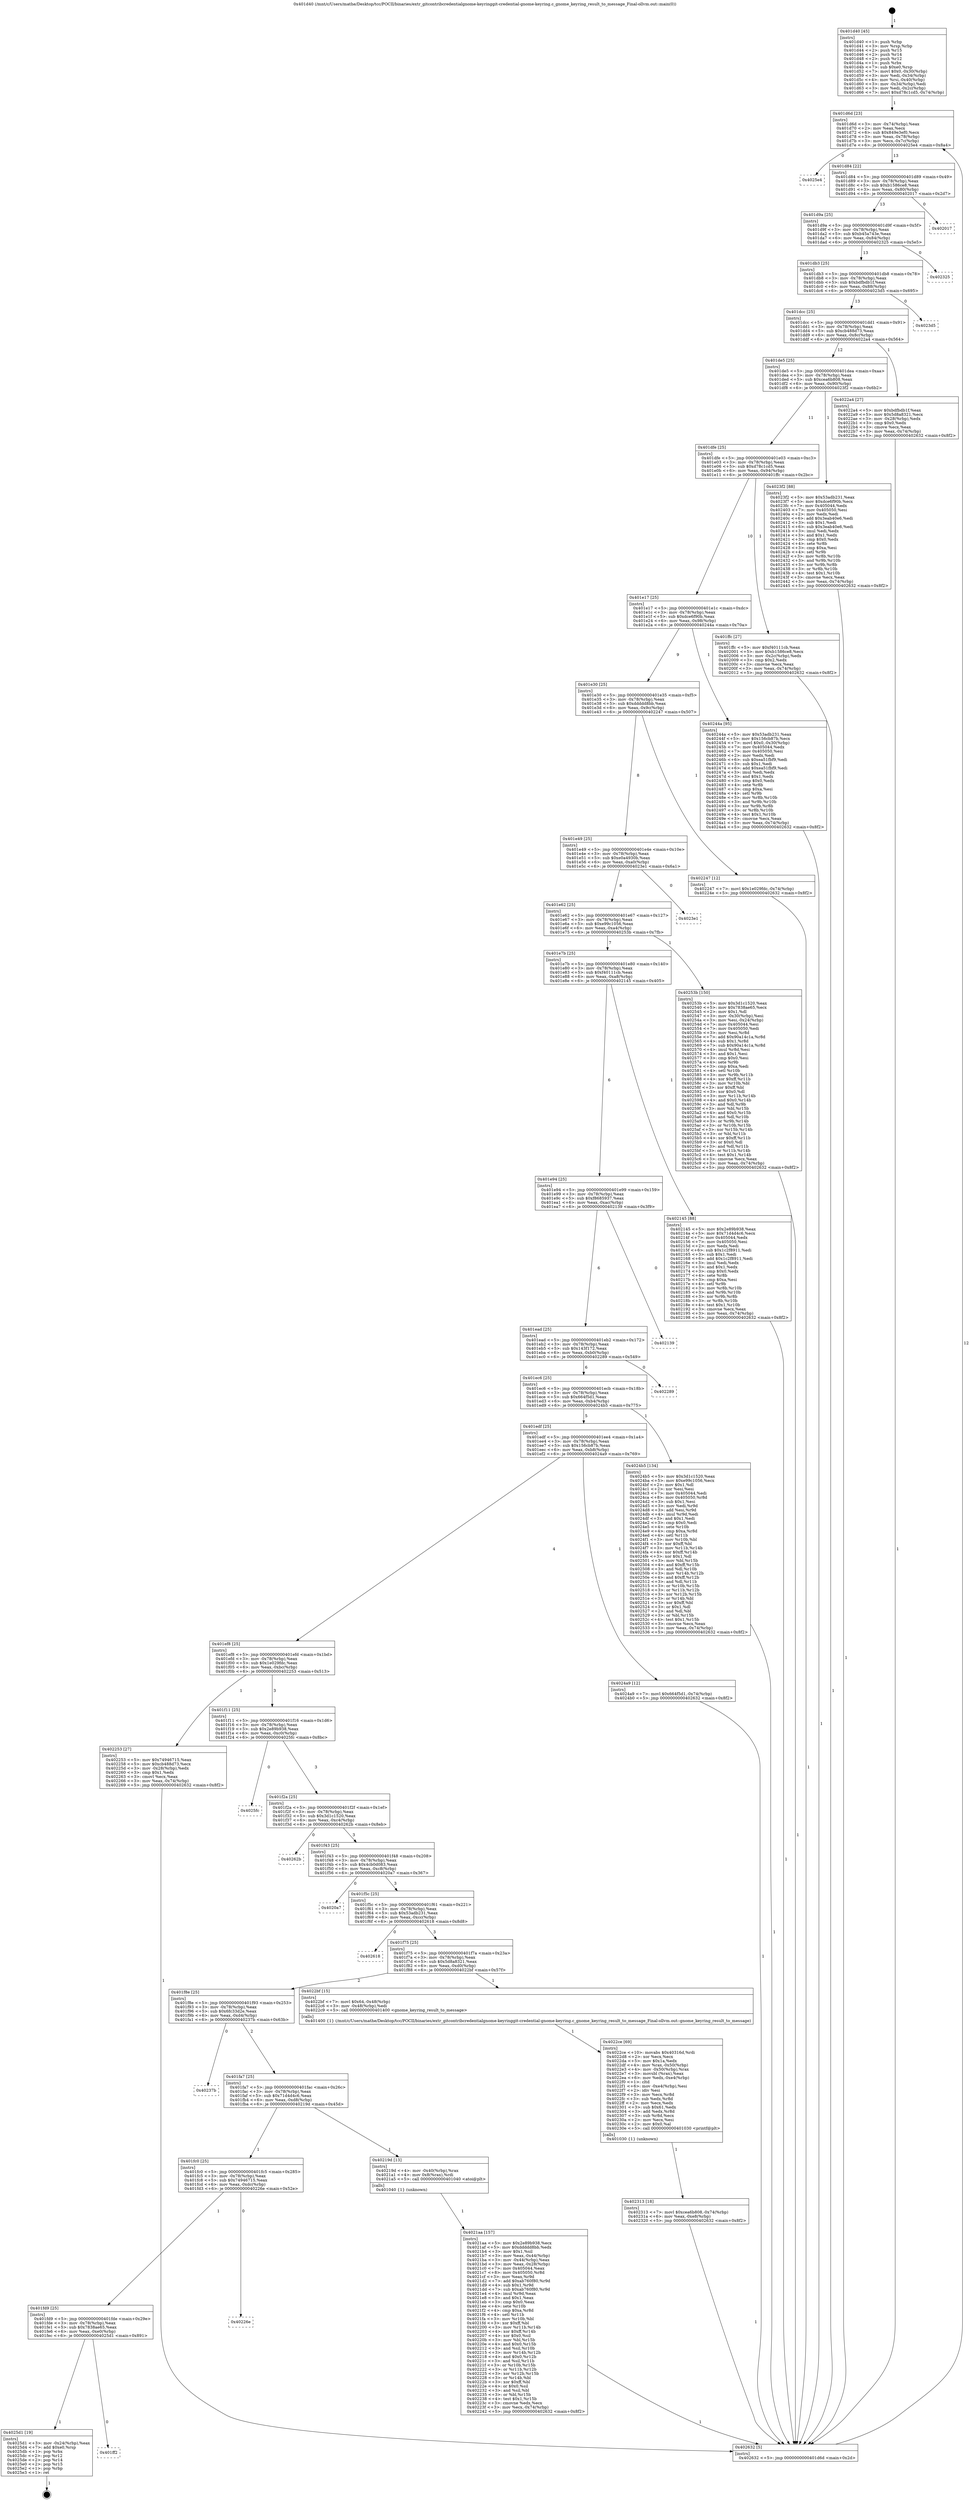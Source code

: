 digraph "0x401d40" {
  label = "0x401d40 (/mnt/c/Users/mathe/Desktop/tcc/POCII/binaries/extr_gitcontribcredentialgnome-keyringgit-credential-gnome-keyring.c_gnome_keyring_result_to_message_Final-ollvm.out::main(0))"
  labelloc = "t"
  node[shape=record]

  Entry [label="",width=0.3,height=0.3,shape=circle,fillcolor=black,style=filled]
  "0x401d6d" [label="{
     0x401d6d [23]\l
     | [instrs]\l
     &nbsp;&nbsp;0x401d6d \<+3\>: mov -0x74(%rbp),%eax\l
     &nbsp;&nbsp;0x401d70 \<+2\>: mov %eax,%ecx\l
     &nbsp;&nbsp;0x401d72 \<+6\>: sub $0x849e3ef0,%ecx\l
     &nbsp;&nbsp;0x401d78 \<+3\>: mov %eax,-0x78(%rbp)\l
     &nbsp;&nbsp;0x401d7b \<+3\>: mov %ecx,-0x7c(%rbp)\l
     &nbsp;&nbsp;0x401d7e \<+6\>: je 00000000004025e4 \<main+0x8a4\>\l
  }"]
  "0x4025e4" [label="{
     0x4025e4\l
  }", style=dashed]
  "0x401d84" [label="{
     0x401d84 [22]\l
     | [instrs]\l
     &nbsp;&nbsp;0x401d84 \<+5\>: jmp 0000000000401d89 \<main+0x49\>\l
     &nbsp;&nbsp;0x401d89 \<+3\>: mov -0x78(%rbp),%eax\l
     &nbsp;&nbsp;0x401d8c \<+5\>: sub $0xb1586ce8,%eax\l
     &nbsp;&nbsp;0x401d91 \<+3\>: mov %eax,-0x80(%rbp)\l
     &nbsp;&nbsp;0x401d94 \<+6\>: je 0000000000402017 \<main+0x2d7\>\l
  }"]
  Exit [label="",width=0.3,height=0.3,shape=circle,fillcolor=black,style=filled,peripheries=2]
  "0x402017" [label="{
     0x402017\l
  }", style=dashed]
  "0x401d9a" [label="{
     0x401d9a [25]\l
     | [instrs]\l
     &nbsp;&nbsp;0x401d9a \<+5\>: jmp 0000000000401d9f \<main+0x5f\>\l
     &nbsp;&nbsp;0x401d9f \<+3\>: mov -0x78(%rbp),%eax\l
     &nbsp;&nbsp;0x401da2 \<+5\>: sub $0xb45a743e,%eax\l
     &nbsp;&nbsp;0x401da7 \<+6\>: mov %eax,-0x84(%rbp)\l
     &nbsp;&nbsp;0x401dad \<+6\>: je 0000000000402325 \<main+0x5e5\>\l
  }"]
  "0x401ff2" [label="{
     0x401ff2\l
  }", style=dashed]
  "0x402325" [label="{
     0x402325\l
  }", style=dashed]
  "0x401db3" [label="{
     0x401db3 [25]\l
     | [instrs]\l
     &nbsp;&nbsp;0x401db3 \<+5\>: jmp 0000000000401db8 \<main+0x78\>\l
     &nbsp;&nbsp;0x401db8 \<+3\>: mov -0x78(%rbp),%eax\l
     &nbsp;&nbsp;0x401dbb \<+5\>: sub $0xbdfbdb1f,%eax\l
     &nbsp;&nbsp;0x401dc0 \<+6\>: mov %eax,-0x88(%rbp)\l
     &nbsp;&nbsp;0x401dc6 \<+6\>: je 00000000004023d5 \<main+0x695\>\l
  }"]
  "0x4025d1" [label="{
     0x4025d1 [19]\l
     | [instrs]\l
     &nbsp;&nbsp;0x4025d1 \<+3\>: mov -0x24(%rbp),%eax\l
     &nbsp;&nbsp;0x4025d4 \<+7\>: add $0xe0,%rsp\l
     &nbsp;&nbsp;0x4025db \<+1\>: pop %rbx\l
     &nbsp;&nbsp;0x4025dc \<+2\>: pop %r12\l
     &nbsp;&nbsp;0x4025de \<+2\>: pop %r14\l
     &nbsp;&nbsp;0x4025e0 \<+2\>: pop %r15\l
     &nbsp;&nbsp;0x4025e2 \<+1\>: pop %rbp\l
     &nbsp;&nbsp;0x4025e3 \<+1\>: ret\l
  }"]
  "0x4023d5" [label="{
     0x4023d5\l
  }", style=dashed]
  "0x401dcc" [label="{
     0x401dcc [25]\l
     | [instrs]\l
     &nbsp;&nbsp;0x401dcc \<+5\>: jmp 0000000000401dd1 \<main+0x91\>\l
     &nbsp;&nbsp;0x401dd1 \<+3\>: mov -0x78(%rbp),%eax\l
     &nbsp;&nbsp;0x401dd4 \<+5\>: sub $0xcb488d73,%eax\l
     &nbsp;&nbsp;0x401dd9 \<+6\>: mov %eax,-0x8c(%rbp)\l
     &nbsp;&nbsp;0x401ddf \<+6\>: je 00000000004022a4 \<main+0x564\>\l
  }"]
  "0x401fd9" [label="{
     0x401fd9 [25]\l
     | [instrs]\l
     &nbsp;&nbsp;0x401fd9 \<+5\>: jmp 0000000000401fde \<main+0x29e\>\l
     &nbsp;&nbsp;0x401fde \<+3\>: mov -0x78(%rbp),%eax\l
     &nbsp;&nbsp;0x401fe1 \<+5\>: sub $0x7838ae65,%eax\l
     &nbsp;&nbsp;0x401fe6 \<+6\>: mov %eax,-0xe0(%rbp)\l
     &nbsp;&nbsp;0x401fec \<+6\>: je 00000000004025d1 \<main+0x891\>\l
  }"]
  "0x4022a4" [label="{
     0x4022a4 [27]\l
     | [instrs]\l
     &nbsp;&nbsp;0x4022a4 \<+5\>: mov $0xbdfbdb1f,%eax\l
     &nbsp;&nbsp;0x4022a9 \<+5\>: mov $0x5d8a8321,%ecx\l
     &nbsp;&nbsp;0x4022ae \<+3\>: mov -0x28(%rbp),%edx\l
     &nbsp;&nbsp;0x4022b1 \<+3\>: cmp $0x0,%edx\l
     &nbsp;&nbsp;0x4022b4 \<+3\>: cmove %ecx,%eax\l
     &nbsp;&nbsp;0x4022b7 \<+3\>: mov %eax,-0x74(%rbp)\l
     &nbsp;&nbsp;0x4022ba \<+5\>: jmp 0000000000402632 \<main+0x8f2\>\l
  }"]
  "0x401de5" [label="{
     0x401de5 [25]\l
     | [instrs]\l
     &nbsp;&nbsp;0x401de5 \<+5\>: jmp 0000000000401dea \<main+0xaa\>\l
     &nbsp;&nbsp;0x401dea \<+3\>: mov -0x78(%rbp),%eax\l
     &nbsp;&nbsp;0x401ded \<+5\>: sub $0xcea6b808,%eax\l
     &nbsp;&nbsp;0x401df2 \<+6\>: mov %eax,-0x90(%rbp)\l
     &nbsp;&nbsp;0x401df8 \<+6\>: je 00000000004023f2 \<main+0x6b2\>\l
  }"]
  "0x40226e" [label="{
     0x40226e\l
  }", style=dashed]
  "0x4023f2" [label="{
     0x4023f2 [88]\l
     | [instrs]\l
     &nbsp;&nbsp;0x4023f2 \<+5\>: mov $0x53adb231,%eax\l
     &nbsp;&nbsp;0x4023f7 \<+5\>: mov $0xdce6f90b,%ecx\l
     &nbsp;&nbsp;0x4023fc \<+7\>: mov 0x405044,%edx\l
     &nbsp;&nbsp;0x402403 \<+7\>: mov 0x405050,%esi\l
     &nbsp;&nbsp;0x40240a \<+2\>: mov %edx,%edi\l
     &nbsp;&nbsp;0x40240c \<+6\>: add $0x3eab40e6,%edi\l
     &nbsp;&nbsp;0x402412 \<+3\>: sub $0x1,%edi\l
     &nbsp;&nbsp;0x402415 \<+6\>: sub $0x3eab40e6,%edi\l
     &nbsp;&nbsp;0x40241b \<+3\>: imul %edi,%edx\l
     &nbsp;&nbsp;0x40241e \<+3\>: and $0x1,%edx\l
     &nbsp;&nbsp;0x402421 \<+3\>: cmp $0x0,%edx\l
     &nbsp;&nbsp;0x402424 \<+4\>: sete %r8b\l
     &nbsp;&nbsp;0x402428 \<+3\>: cmp $0xa,%esi\l
     &nbsp;&nbsp;0x40242b \<+4\>: setl %r9b\l
     &nbsp;&nbsp;0x40242f \<+3\>: mov %r8b,%r10b\l
     &nbsp;&nbsp;0x402432 \<+3\>: and %r9b,%r10b\l
     &nbsp;&nbsp;0x402435 \<+3\>: xor %r9b,%r8b\l
     &nbsp;&nbsp;0x402438 \<+3\>: or %r8b,%r10b\l
     &nbsp;&nbsp;0x40243b \<+4\>: test $0x1,%r10b\l
     &nbsp;&nbsp;0x40243f \<+3\>: cmovne %ecx,%eax\l
     &nbsp;&nbsp;0x402442 \<+3\>: mov %eax,-0x74(%rbp)\l
     &nbsp;&nbsp;0x402445 \<+5\>: jmp 0000000000402632 \<main+0x8f2\>\l
  }"]
  "0x401dfe" [label="{
     0x401dfe [25]\l
     | [instrs]\l
     &nbsp;&nbsp;0x401dfe \<+5\>: jmp 0000000000401e03 \<main+0xc3\>\l
     &nbsp;&nbsp;0x401e03 \<+3\>: mov -0x78(%rbp),%eax\l
     &nbsp;&nbsp;0x401e06 \<+5\>: sub $0xd78c1cd5,%eax\l
     &nbsp;&nbsp;0x401e0b \<+6\>: mov %eax,-0x94(%rbp)\l
     &nbsp;&nbsp;0x401e11 \<+6\>: je 0000000000401ffc \<main+0x2bc\>\l
  }"]
  "0x402313" [label="{
     0x402313 [18]\l
     | [instrs]\l
     &nbsp;&nbsp;0x402313 \<+7\>: movl $0xcea6b808,-0x74(%rbp)\l
     &nbsp;&nbsp;0x40231a \<+6\>: mov %eax,-0xe8(%rbp)\l
     &nbsp;&nbsp;0x402320 \<+5\>: jmp 0000000000402632 \<main+0x8f2\>\l
  }"]
  "0x401ffc" [label="{
     0x401ffc [27]\l
     | [instrs]\l
     &nbsp;&nbsp;0x401ffc \<+5\>: mov $0xf40111cb,%eax\l
     &nbsp;&nbsp;0x402001 \<+5\>: mov $0xb1586ce8,%ecx\l
     &nbsp;&nbsp;0x402006 \<+3\>: mov -0x2c(%rbp),%edx\l
     &nbsp;&nbsp;0x402009 \<+3\>: cmp $0x2,%edx\l
     &nbsp;&nbsp;0x40200c \<+3\>: cmovne %ecx,%eax\l
     &nbsp;&nbsp;0x40200f \<+3\>: mov %eax,-0x74(%rbp)\l
     &nbsp;&nbsp;0x402012 \<+5\>: jmp 0000000000402632 \<main+0x8f2\>\l
  }"]
  "0x401e17" [label="{
     0x401e17 [25]\l
     | [instrs]\l
     &nbsp;&nbsp;0x401e17 \<+5\>: jmp 0000000000401e1c \<main+0xdc\>\l
     &nbsp;&nbsp;0x401e1c \<+3\>: mov -0x78(%rbp),%eax\l
     &nbsp;&nbsp;0x401e1f \<+5\>: sub $0xdce6f90b,%eax\l
     &nbsp;&nbsp;0x401e24 \<+6\>: mov %eax,-0x98(%rbp)\l
     &nbsp;&nbsp;0x401e2a \<+6\>: je 000000000040244a \<main+0x70a\>\l
  }"]
  "0x402632" [label="{
     0x402632 [5]\l
     | [instrs]\l
     &nbsp;&nbsp;0x402632 \<+5\>: jmp 0000000000401d6d \<main+0x2d\>\l
  }"]
  "0x401d40" [label="{
     0x401d40 [45]\l
     | [instrs]\l
     &nbsp;&nbsp;0x401d40 \<+1\>: push %rbp\l
     &nbsp;&nbsp;0x401d41 \<+3\>: mov %rsp,%rbp\l
     &nbsp;&nbsp;0x401d44 \<+2\>: push %r15\l
     &nbsp;&nbsp;0x401d46 \<+2\>: push %r14\l
     &nbsp;&nbsp;0x401d48 \<+2\>: push %r12\l
     &nbsp;&nbsp;0x401d4a \<+1\>: push %rbx\l
     &nbsp;&nbsp;0x401d4b \<+7\>: sub $0xe0,%rsp\l
     &nbsp;&nbsp;0x401d52 \<+7\>: movl $0x0,-0x30(%rbp)\l
     &nbsp;&nbsp;0x401d59 \<+3\>: mov %edi,-0x34(%rbp)\l
     &nbsp;&nbsp;0x401d5c \<+4\>: mov %rsi,-0x40(%rbp)\l
     &nbsp;&nbsp;0x401d60 \<+3\>: mov -0x34(%rbp),%edi\l
     &nbsp;&nbsp;0x401d63 \<+3\>: mov %edi,-0x2c(%rbp)\l
     &nbsp;&nbsp;0x401d66 \<+7\>: movl $0xd78c1cd5,-0x74(%rbp)\l
  }"]
  "0x4022ce" [label="{
     0x4022ce [69]\l
     | [instrs]\l
     &nbsp;&nbsp;0x4022ce \<+10\>: movabs $0x40316d,%rdi\l
     &nbsp;&nbsp;0x4022d8 \<+2\>: xor %ecx,%ecx\l
     &nbsp;&nbsp;0x4022da \<+5\>: mov $0x1a,%edx\l
     &nbsp;&nbsp;0x4022df \<+4\>: mov %rax,-0x50(%rbp)\l
     &nbsp;&nbsp;0x4022e3 \<+4\>: mov -0x50(%rbp),%rax\l
     &nbsp;&nbsp;0x4022e7 \<+3\>: movsbl (%rax),%eax\l
     &nbsp;&nbsp;0x4022ea \<+6\>: mov %edx,-0xe4(%rbp)\l
     &nbsp;&nbsp;0x4022f0 \<+1\>: cltd\l
     &nbsp;&nbsp;0x4022f1 \<+6\>: mov -0xe4(%rbp),%esi\l
     &nbsp;&nbsp;0x4022f7 \<+2\>: idiv %esi\l
     &nbsp;&nbsp;0x4022f9 \<+3\>: mov %ecx,%r8d\l
     &nbsp;&nbsp;0x4022fc \<+3\>: sub %edx,%r8d\l
     &nbsp;&nbsp;0x4022ff \<+2\>: mov %ecx,%edx\l
     &nbsp;&nbsp;0x402301 \<+3\>: sub $0x61,%edx\l
     &nbsp;&nbsp;0x402304 \<+3\>: add %edx,%r8d\l
     &nbsp;&nbsp;0x402307 \<+3\>: sub %r8d,%ecx\l
     &nbsp;&nbsp;0x40230a \<+2\>: mov %ecx,%esi\l
     &nbsp;&nbsp;0x40230c \<+2\>: mov $0x0,%al\l
     &nbsp;&nbsp;0x40230e \<+5\>: call 0000000000401030 \<printf@plt\>\l
     | [calls]\l
     &nbsp;&nbsp;0x401030 \{1\} (unknown)\l
  }"]
  "0x40244a" [label="{
     0x40244a [95]\l
     | [instrs]\l
     &nbsp;&nbsp;0x40244a \<+5\>: mov $0x53adb231,%eax\l
     &nbsp;&nbsp;0x40244f \<+5\>: mov $0x156cb87b,%ecx\l
     &nbsp;&nbsp;0x402454 \<+7\>: movl $0x0,-0x30(%rbp)\l
     &nbsp;&nbsp;0x40245b \<+7\>: mov 0x405044,%edx\l
     &nbsp;&nbsp;0x402462 \<+7\>: mov 0x405050,%esi\l
     &nbsp;&nbsp;0x402469 \<+2\>: mov %edx,%edi\l
     &nbsp;&nbsp;0x40246b \<+6\>: sub $0xea51fbf9,%edi\l
     &nbsp;&nbsp;0x402471 \<+3\>: sub $0x1,%edi\l
     &nbsp;&nbsp;0x402474 \<+6\>: add $0xea51fbf9,%edi\l
     &nbsp;&nbsp;0x40247a \<+3\>: imul %edi,%edx\l
     &nbsp;&nbsp;0x40247d \<+3\>: and $0x1,%edx\l
     &nbsp;&nbsp;0x402480 \<+3\>: cmp $0x0,%edx\l
     &nbsp;&nbsp;0x402483 \<+4\>: sete %r8b\l
     &nbsp;&nbsp;0x402487 \<+3\>: cmp $0xa,%esi\l
     &nbsp;&nbsp;0x40248a \<+4\>: setl %r9b\l
     &nbsp;&nbsp;0x40248e \<+3\>: mov %r8b,%r10b\l
     &nbsp;&nbsp;0x402491 \<+3\>: and %r9b,%r10b\l
     &nbsp;&nbsp;0x402494 \<+3\>: xor %r9b,%r8b\l
     &nbsp;&nbsp;0x402497 \<+3\>: or %r8b,%r10b\l
     &nbsp;&nbsp;0x40249a \<+4\>: test $0x1,%r10b\l
     &nbsp;&nbsp;0x40249e \<+3\>: cmovne %ecx,%eax\l
     &nbsp;&nbsp;0x4024a1 \<+3\>: mov %eax,-0x74(%rbp)\l
     &nbsp;&nbsp;0x4024a4 \<+5\>: jmp 0000000000402632 \<main+0x8f2\>\l
  }"]
  "0x401e30" [label="{
     0x401e30 [25]\l
     | [instrs]\l
     &nbsp;&nbsp;0x401e30 \<+5\>: jmp 0000000000401e35 \<main+0xf5\>\l
     &nbsp;&nbsp;0x401e35 \<+3\>: mov -0x78(%rbp),%eax\l
     &nbsp;&nbsp;0x401e38 \<+5\>: sub $0xddddd8bb,%eax\l
     &nbsp;&nbsp;0x401e3d \<+6\>: mov %eax,-0x9c(%rbp)\l
     &nbsp;&nbsp;0x401e43 \<+6\>: je 0000000000402247 \<main+0x507\>\l
  }"]
  "0x4021aa" [label="{
     0x4021aa [157]\l
     | [instrs]\l
     &nbsp;&nbsp;0x4021aa \<+5\>: mov $0x2e89b938,%ecx\l
     &nbsp;&nbsp;0x4021af \<+5\>: mov $0xddddd8bb,%edx\l
     &nbsp;&nbsp;0x4021b4 \<+3\>: mov $0x1,%sil\l
     &nbsp;&nbsp;0x4021b7 \<+3\>: mov %eax,-0x44(%rbp)\l
     &nbsp;&nbsp;0x4021ba \<+3\>: mov -0x44(%rbp),%eax\l
     &nbsp;&nbsp;0x4021bd \<+3\>: mov %eax,-0x28(%rbp)\l
     &nbsp;&nbsp;0x4021c0 \<+7\>: mov 0x405044,%eax\l
     &nbsp;&nbsp;0x4021c7 \<+8\>: mov 0x405050,%r8d\l
     &nbsp;&nbsp;0x4021cf \<+3\>: mov %eax,%r9d\l
     &nbsp;&nbsp;0x4021d2 \<+7\>: add $0xab760f80,%r9d\l
     &nbsp;&nbsp;0x4021d9 \<+4\>: sub $0x1,%r9d\l
     &nbsp;&nbsp;0x4021dd \<+7\>: sub $0xab760f80,%r9d\l
     &nbsp;&nbsp;0x4021e4 \<+4\>: imul %r9d,%eax\l
     &nbsp;&nbsp;0x4021e8 \<+3\>: and $0x1,%eax\l
     &nbsp;&nbsp;0x4021eb \<+3\>: cmp $0x0,%eax\l
     &nbsp;&nbsp;0x4021ee \<+4\>: sete %r10b\l
     &nbsp;&nbsp;0x4021f2 \<+4\>: cmp $0xa,%r8d\l
     &nbsp;&nbsp;0x4021f6 \<+4\>: setl %r11b\l
     &nbsp;&nbsp;0x4021fa \<+3\>: mov %r10b,%bl\l
     &nbsp;&nbsp;0x4021fd \<+3\>: xor $0xff,%bl\l
     &nbsp;&nbsp;0x402200 \<+3\>: mov %r11b,%r14b\l
     &nbsp;&nbsp;0x402203 \<+4\>: xor $0xff,%r14b\l
     &nbsp;&nbsp;0x402207 \<+4\>: xor $0x0,%sil\l
     &nbsp;&nbsp;0x40220b \<+3\>: mov %bl,%r15b\l
     &nbsp;&nbsp;0x40220e \<+4\>: and $0x0,%r15b\l
     &nbsp;&nbsp;0x402212 \<+3\>: and %sil,%r10b\l
     &nbsp;&nbsp;0x402215 \<+3\>: mov %r14b,%r12b\l
     &nbsp;&nbsp;0x402218 \<+4\>: and $0x0,%r12b\l
     &nbsp;&nbsp;0x40221c \<+3\>: and %sil,%r11b\l
     &nbsp;&nbsp;0x40221f \<+3\>: or %r10b,%r15b\l
     &nbsp;&nbsp;0x402222 \<+3\>: or %r11b,%r12b\l
     &nbsp;&nbsp;0x402225 \<+3\>: xor %r12b,%r15b\l
     &nbsp;&nbsp;0x402228 \<+3\>: or %r14b,%bl\l
     &nbsp;&nbsp;0x40222b \<+3\>: xor $0xff,%bl\l
     &nbsp;&nbsp;0x40222e \<+4\>: or $0x0,%sil\l
     &nbsp;&nbsp;0x402232 \<+3\>: and %sil,%bl\l
     &nbsp;&nbsp;0x402235 \<+3\>: or %bl,%r15b\l
     &nbsp;&nbsp;0x402238 \<+4\>: test $0x1,%r15b\l
     &nbsp;&nbsp;0x40223c \<+3\>: cmovne %edx,%ecx\l
     &nbsp;&nbsp;0x40223f \<+3\>: mov %ecx,-0x74(%rbp)\l
     &nbsp;&nbsp;0x402242 \<+5\>: jmp 0000000000402632 \<main+0x8f2\>\l
  }"]
  "0x402247" [label="{
     0x402247 [12]\l
     | [instrs]\l
     &nbsp;&nbsp;0x402247 \<+7\>: movl $0x1e029fdc,-0x74(%rbp)\l
     &nbsp;&nbsp;0x40224e \<+5\>: jmp 0000000000402632 \<main+0x8f2\>\l
  }"]
  "0x401e49" [label="{
     0x401e49 [25]\l
     | [instrs]\l
     &nbsp;&nbsp;0x401e49 \<+5\>: jmp 0000000000401e4e \<main+0x10e\>\l
     &nbsp;&nbsp;0x401e4e \<+3\>: mov -0x78(%rbp),%eax\l
     &nbsp;&nbsp;0x401e51 \<+5\>: sub $0xe0a4930b,%eax\l
     &nbsp;&nbsp;0x401e56 \<+6\>: mov %eax,-0xa0(%rbp)\l
     &nbsp;&nbsp;0x401e5c \<+6\>: je 00000000004023e1 \<main+0x6a1\>\l
  }"]
  "0x401fc0" [label="{
     0x401fc0 [25]\l
     | [instrs]\l
     &nbsp;&nbsp;0x401fc0 \<+5\>: jmp 0000000000401fc5 \<main+0x285\>\l
     &nbsp;&nbsp;0x401fc5 \<+3\>: mov -0x78(%rbp),%eax\l
     &nbsp;&nbsp;0x401fc8 \<+5\>: sub $0x74946715,%eax\l
     &nbsp;&nbsp;0x401fcd \<+6\>: mov %eax,-0xdc(%rbp)\l
     &nbsp;&nbsp;0x401fd3 \<+6\>: je 000000000040226e \<main+0x52e\>\l
  }"]
  "0x4023e1" [label="{
     0x4023e1\l
  }", style=dashed]
  "0x401e62" [label="{
     0x401e62 [25]\l
     | [instrs]\l
     &nbsp;&nbsp;0x401e62 \<+5\>: jmp 0000000000401e67 \<main+0x127\>\l
     &nbsp;&nbsp;0x401e67 \<+3\>: mov -0x78(%rbp),%eax\l
     &nbsp;&nbsp;0x401e6a \<+5\>: sub $0xe99c1056,%eax\l
     &nbsp;&nbsp;0x401e6f \<+6\>: mov %eax,-0xa4(%rbp)\l
     &nbsp;&nbsp;0x401e75 \<+6\>: je 000000000040253b \<main+0x7fb\>\l
  }"]
  "0x40219d" [label="{
     0x40219d [13]\l
     | [instrs]\l
     &nbsp;&nbsp;0x40219d \<+4\>: mov -0x40(%rbp),%rax\l
     &nbsp;&nbsp;0x4021a1 \<+4\>: mov 0x8(%rax),%rdi\l
     &nbsp;&nbsp;0x4021a5 \<+5\>: call 0000000000401040 \<atoi@plt\>\l
     | [calls]\l
     &nbsp;&nbsp;0x401040 \{1\} (unknown)\l
  }"]
  "0x40253b" [label="{
     0x40253b [150]\l
     | [instrs]\l
     &nbsp;&nbsp;0x40253b \<+5\>: mov $0x3d1c1520,%eax\l
     &nbsp;&nbsp;0x402540 \<+5\>: mov $0x7838ae65,%ecx\l
     &nbsp;&nbsp;0x402545 \<+2\>: mov $0x1,%dl\l
     &nbsp;&nbsp;0x402547 \<+3\>: mov -0x30(%rbp),%esi\l
     &nbsp;&nbsp;0x40254a \<+3\>: mov %esi,-0x24(%rbp)\l
     &nbsp;&nbsp;0x40254d \<+7\>: mov 0x405044,%esi\l
     &nbsp;&nbsp;0x402554 \<+7\>: mov 0x405050,%edi\l
     &nbsp;&nbsp;0x40255b \<+3\>: mov %esi,%r8d\l
     &nbsp;&nbsp;0x40255e \<+7\>: add $0x90a14c1a,%r8d\l
     &nbsp;&nbsp;0x402565 \<+4\>: sub $0x1,%r8d\l
     &nbsp;&nbsp;0x402569 \<+7\>: sub $0x90a14c1a,%r8d\l
     &nbsp;&nbsp;0x402570 \<+4\>: imul %r8d,%esi\l
     &nbsp;&nbsp;0x402574 \<+3\>: and $0x1,%esi\l
     &nbsp;&nbsp;0x402577 \<+3\>: cmp $0x0,%esi\l
     &nbsp;&nbsp;0x40257a \<+4\>: sete %r9b\l
     &nbsp;&nbsp;0x40257e \<+3\>: cmp $0xa,%edi\l
     &nbsp;&nbsp;0x402581 \<+4\>: setl %r10b\l
     &nbsp;&nbsp;0x402585 \<+3\>: mov %r9b,%r11b\l
     &nbsp;&nbsp;0x402588 \<+4\>: xor $0xff,%r11b\l
     &nbsp;&nbsp;0x40258c \<+3\>: mov %r10b,%bl\l
     &nbsp;&nbsp;0x40258f \<+3\>: xor $0xff,%bl\l
     &nbsp;&nbsp;0x402592 \<+3\>: xor $0x0,%dl\l
     &nbsp;&nbsp;0x402595 \<+3\>: mov %r11b,%r14b\l
     &nbsp;&nbsp;0x402598 \<+4\>: and $0x0,%r14b\l
     &nbsp;&nbsp;0x40259c \<+3\>: and %dl,%r9b\l
     &nbsp;&nbsp;0x40259f \<+3\>: mov %bl,%r15b\l
     &nbsp;&nbsp;0x4025a2 \<+4\>: and $0x0,%r15b\l
     &nbsp;&nbsp;0x4025a6 \<+3\>: and %dl,%r10b\l
     &nbsp;&nbsp;0x4025a9 \<+3\>: or %r9b,%r14b\l
     &nbsp;&nbsp;0x4025ac \<+3\>: or %r10b,%r15b\l
     &nbsp;&nbsp;0x4025af \<+3\>: xor %r15b,%r14b\l
     &nbsp;&nbsp;0x4025b2 \<+3\>: or %bl,%r11b\l
     &nbsp;&nbsp;0x4025b5 \<+4\>: xor $0xff,%r11b\l
     &nbsp;&nbsp;0x4025b9 \<+3\>: or $0x0,%dl\l
     &nbsp;&nbsp;0x4025bc \<+3\>: and %dl,%r11b\l
     &nbsp;&nbsp;0x4025bf \<+3\>: or %r11b,%r14b\l
     &nbsp;&nbsp;0x4025c2 \<+4\>: test $0x1,%r14b\l
     &nbsp;&nbsp;0x4025c6 \<+3\>: cmovne %ecx,%eax\l
     &nbsp;&nbsp;0x4025c9 \<+3\>: mov %eax,-0x74(%rbp)\l
     &nbsp;&nbsp;0x4025cc \<+5\>: jmp 0000000000402632 \<main+0x8f2\>\l
  }"]
  "0x401e7b" [label="{
     0x401e7b [25]\l
     | [instrs]\l
     &nbsp;&nbsp;0x401e7b \<+5\>: jmp 0000000000401e80 \<main+0x140\>\l
     &nbsp;&nbsp;0x401e80 \<+3\>: mov -0x78(%rbp),%eax\l
     &nbsp;&nbsp;0x401e83 \<+5\>: sub $0xf40111cb,%eax\l
     &nbsp;&nbsp;0x401e88 \<+6\>: mov %eax,-0xa8(%rbp)\l
     &nbsp;&nbsp;0x401e8e \<+6\>: je 0000000000402145 \<main+0x405\>\l
  }"]
  "0x401fa7" [label="{
     0x401fa7 [25]\l
     | [instrs]\l
     &nbsp;&nbsp;0x401fa7 \<+5\>: jmp 0000000000401fac \<main+0x26c\>\l
     &nbsp;&nbsp;0x401fac \<+3\>: mov -0x78(%rbp),%eax\l
     &nbsp;&nbsp;0x401faf \<+5\>: sub $0x71d4d4c6,%eax\l
     &nbsp;&nbsp;0x401fb4 \<+6\>: mov %eax,-0xd8(%rbp)\l
     &nbsp;&nbsp;0x401fba \<+6\>: je 000000000040219d \<main+0x45d\>\l
  }"]
  "0x402145" [label="{
     0x402145 [88]\l
     | [instrs]\l
     &nbsp;&nbsp;0x402145 \<+5\>: mov $0x2e89b938,%eax\l
     &nbsp;&nbsp;0x40214a \<+5\>: mov $0x71d4d4c6,%ecx\l
     &nbsp;&nbsp;0x40214f \<+7\>: mov 0x405044,%edx\l
     &nbsp;&nbsp;0x402156 \<+7\>: mov 0x405050,%esi\l
     &nbsp;&nbsp;0x40215d \<+2\>: mov %edx,%edi\l
     &nbsp;&nbsp;0x40215f \<+6\>: sub $0x1c2f8911,%edi\l
     &nbsp;&nbsp;0x402165 \<+3\>: sub $0x1,%edi\l
     &nbsp;&nbsp;0x402168 \<+6\>: add $0x1c2f8911,%edi\l
     &nbsp;&nbsp;0x40216e \<+3\>: imul %edi,%edx\l
     &nbsp;&nbsp;0x402171 \<+3\>: and $0x1,%edx\l
     &nbsp;&nbsp;0x402174 \<+3\>: cmp $0x0,%edx\l
     &nbsp;&nbsp;0x402177 \<+4\>: sete %r8b\l
     &nbsp;&nbsp;0x40217b \<+3\>: cmp $0xa,%esi\l
     &nbsp;&nbsp;0x40217e \<+4\>: setl %r9b\l
     &nbsp;&nbsp;0x402182 \<+3\>: mov %r8b,%r10b\l
     &nbsp;&nbsp;0x402185 \<+3\>: and %r9b,%r10b\l
     &nbsp;&nbsp;0x402188 \<+3\>: xor %r9b,%r8b\l
     &nbsp;&nbsp;0x40218b \<+3\>: or %r8b,%r10b\l
     &nbsp;&nbsp;0x40218e \<+4\>: test $0x1,%r10b\l
     &nbsp;&nbsp;0x402192 \<+3\>: cmovne %ecx,%eax\l
     &nbsp;&nbsp;0x402195 \<+3\>: mov %eax,-0x74(%rbp)\l
     &nbsp;&nbsp;0x402198 \<+5\>: jmp 0000000000402632 \<main+0x8f2\>\l
  }"]
  "0x401e94" [label="{
     0x401e94 [25]\l
     | [instrs]\l
     &nbsp;&nbsp;0x401e94 \<+5\>: jmp 0000000000401e99 \<main+0x159\>\l
     &nbsp;&nbsp;0x401e99 \<+3\>: mov -0x78(%rbp),%eax\l
     &nbsp;&nbsp;0x401e9c \<+5\>: sub $0xf8685937,%eax\l
     &nbsp;&nbsp;0x401ea1 \<+6\>: mov %eax,-0xac(%rbp)\l
     &nbsp;&nbsp;0x401ea7 \<+6\>: je 0000000000402139 \<main+0x3f9\>\l
  }"]
  "0x40237b" [label="{
     0x40237b\l
  }", style=dashed]
  "0x402139" [label="{
     0x402139\l
  }", style=dashed]
  "0x401ead" [label="{
     0x401ead [25]\l
     | [instrs]\l
     &nbsp;&nbsp;0x401ead \<+5\>: jmp 0000000000401eb2 \<main+0x172\>\l
     &nbsp;&nbsp;0x401eb2 \<+3\>: mov -0x78(%rbp),%eax\l
     &nbsp;&nbsp;0x401eb5 \<+5\>: sub $0x143f172,%eax\l
     &nbsp;&nbsp;0x401eba \<+6\>: mov %eax,-0xb0(%rbp)\l
     &nbsp;&nbsp;0x401ec0 \<+6\>: je 0000000000402289 \<main+0x549\>\l
  }"]
  "0x401f8e" [label="{
     0x401f8e [25]\l
     | [instrs]\l
     &nbsp;&nbsp;0x401f8e \<+5\>: jmp 0000000000401f93 \<main+0x253\>\l
     &nbsp;&nbsp;0x401f93 \<+3\>: mov -0x78(%rbp),%eax\l
     &nbsp;&nbsp;0x401f96 \<+5\>: sub $0x6fc33d2e,%eax\l
     &nbsp;&nbsp;0x401f9b \<+6\>: mov %eax,-0xd4(%rbp)\l
     &nbsp;&nbsp;0x401fa1 \<+6\>: je 000000000040237b \<main+0x63b\>\l
  }"]
  "0x402289" [label="{
     0x402289\l
  }", style=dashed]
  "0x401ec6" [label="{
     0x401ec6 [25]\l
     | [instrs]\l
     &nbsp;&nbsp;0x401ec6 \<+5\>: jmp 0000000000401ecb \<main+0x18b\>\l
     &nbsp;&nbsp;0x401ecb \<+3\>: mov -0x78(%rbp),%eax\l
     &nbsp;&nbsp;0x401ece \<+5\>: sub $0x664f5d1,%eax\l
     &nbsp;&nbsp;0x401ed3 \<+6\>: mov %eax,-0xb4(%rbp)\l
     &nbsp;&nbsp;0x401ed9 \<+6\>: je 00000000004024b5 \<main+0x775\>\l
  }"]
  "0x4022bf" [label="{
     0x4022bf [15]\l
     | [instrs]\l
     &nbsp;&nbsp;0x4022bf \<+7\>: movl $0x64,-0x48(%rbp)\l
     &nbsp;&nbsp;0x4022c6 \<+3\>: mov -0x48(%rbp),%edi\l
     &nbsp;&nbsp;0x4022c9 \<+5\>: call 0000000000401400 \<gnome_keyring_result_to_message\>\l
     | [calls]\l
     &nbsp;&nbsp;0x401400 \{1\} (/mnt/c/Users/mathe/Desktop/tcc/POCII/binaries/extr_gitcontribcredentialgnome-keyringgit-credential-gnome-keyring.c_gnome_keyring_result_to_message_Final-ollvm.out::gnome_keyring_result_to_message)\l
  }"]
  "0x4024b5" [label="{
     0x4024b5 [134]\l
     | [instrs]\l
     &nbsp;&nbsp;0x4024b5 \<+5\>: mov $0x3d1c1520,%eax\l
     &nbsp;&nbsp;0x4024ba \<+5\>: mov $0xe99c1056,%ecx\l
     &nbsp;&nbsp;0x4024bf \<+2\>: mov $0x1,%dl\l
     &nbsp;&nbsp;0x4024c1 \<+2\>: xor %esi,%esi\l
     &nbsp;&nbsp;0x4024c3 \<+7\>: mov 0x405044,%edi\l
     &nbsp;&nbsp;0x4024ca \<+8\>: mov 0x405050,%r8d\l
     &nbsp;&nbsp;0x4024d2 \<+3\>: sub $0x1,%esi\l
     &nbsp;&nbsp;0x4024d5 \<+3\>: mov %edi,%r9d\l
     &nbsp;&nbsp;0x4024d8 \<+3\>: add %esi,%r9d\l
     &nbsp;&nbsp;0x4024db \<+4\>: imul %r9d,%edi\l
     &nbsp;&nbsp;0x4024df \<+3\>: and $0x1,%edi\l
     &nbsp;&nbsp;0x4024e2 \<+3\>: cmp $0x0,%edi\l
     &nbsp;&nbsp;0x4024e5 \<+4\>: sete %r10b\l
     &nbsp;&nbsp;0x4024e9 \<+4\>: cmp $0xa,%r8d\l
     &nbsp;&nbsp;0x4024ed \<+4\>: setl %r11b\l
     &nbsp;&nbsp;0x4024f1 \<+3\>: mov %r10b,%bl\l
     &nbsp;&nbsp;0x4024f4 \<+3\>: xor $0xff,%bl\l
     &nbsp;&nbsp;0x4024f7 \<+3\>: mov %r11b,%r14b\l
     &nbsp;&nbsp;0x4024fa \<+4\>: xor $0xff,%r14b\l
     &nbsp;&nbsp;0x4024fe \<+3\>: xor $0x1,%dl\l
     &nbsp;&nbsp;0x402501 \<+3\>: mov %bl,%r15b\l
     &nbsp;&nbsp;0x402504 \<+4\>: and $0xff,%r15b\l
     &nbsp;&nbsp;0x402508 \<+3\>: and %dl,%r10b\l
     &nbsp;&nbsp;0x40250b \<+3\>: mov %r14b,%r12b\l
     &nbsp;&nbsp;0x40250e \<+4\>: and $0xff,%r12b\l
     &nbsp;&nbsp;0x402512 \<+3\>: and %dl,%r11b\l
     &nbsp;&nbsp;0x402515 \<+3\>: or %r10b,%r15b\l
     &nbsp;&nbsp;0x402518 \<+3\>: or %r11b,%r12b\l
     &nbsp;&nbsp;0x40251b \<+3\>: xor %r12b,%r15b\l
     &nbsp;&nbsp;0x40251e \<+3\>: or %r14b,%bl\l
     &nbsp;&nbsp;0x402521 \<+3\>: xor $0xff,%bl\l
     &nbsp;&nbsp;0x402524 \<+3\>: or $0x1,%dl\l
     &nbsp;&nbsp;0x402527 \<+2\>: and %dl,%bl\l
     &nbsp;&nbsp;0x402529 \<+3\>: or %bl,%r15b\l
     &nbsp;&nbsp;0x40252c \<+4\>: test $0x1,%r15b\l
     &nbsp;&nbsp;0x402530 \<+3\>: cmovne %ecx,%eax\l
     &nbsp;&nbsp;0x402533 \<+3\>: mov %eax,-0x74(%rbp)\l
     &nbsp;&nbsp;0x402536 \<+5\>: jmp 0000000000402632 \<main+0x8f2\>\l
  }"]
  "0x401edf" [label="{
     0x401edf [25]\l
     | [instrs]\l
     &nbsp;&nbsp;0x401edf \<+5\>: jmp 0000000000401ee4 \<main+0x1a4\>\l
     &nbsp;&nbsp;0x401ee4 \<+3\>: mov -0x78(%rbp),%eax\l
     &nbsp;&nbsp;0x401ee7 \<+5\>: sub $0x156cb87b,%eax\l
     &nbsp;&nbsp;0x401eec \<+6\>: mov %eax,-0xb8(%rbp)\l
     &nbsp;&nbsp;0x401ef2 \<+6\>: je 00000000004024a9 \<main+0x769\>\l
  }"]
  "0x401f75" [label="{
     0x401f75 [25]\l
     | [instrs]\l
     &nbsp;&nbsp;0x401f75 \<+5\>: jmp 0000000000401f7a \<main+0x23a\>\l
     &nbsp;&nbsp;0x401f7a \<+3\>: mov -0x78(%rbp),%eax\l
     &nbsp;&nbsp;0x401f7d \<+5\>: sub $0x5d8a8321,%eax\l
     &nbsp;&nbsp;0x401f82 \<+6\>: mov %eax,-0xd0(%rbp)\l
     &nbsp;&nbsp;0x401f88 \<+6\>: je 00000000004022bf \<main+0x57f\>\l
  }"]
  "0x4024a9" [label="{
     0x4024a9 [12]\l
     | [instrs]\l
     &nbsp;&nbsp;0x4024a9 \<+7\>: movl $0x664f5d1,-0x74(%rbp)\l
     &nbsp;&nbsp;0x4024b0 \<+5\>: jmp 0000000000402632 \<main+0x8f2\>\l
  }"]
  "0x401ef8" [label="{
     0x401ef8 [25]\l
     | [instrs]\l
     &nbsp;&nbsp;0x401ef8 \<+5\>: jmp 0000000000401efd \<main+0x1bd\>\l
     &nbsp;&nbsp;0x401efd \<+3\>: mov -0x78(%rbp),%eax\l
     &nbsp;&nbsp;0x401f00 \<+5\>: sub $0x1e029fdc,%eax\l
     &nbsp;&nbsp;0x401f05 \<+6\>: mov %eax,-0xbc(%rbp)\l
     &nbsp;&nbsp;0x401f0b \<+6\>: je 0000000000402253 \<main+0x513\>\l
  }"]
  "0x402618" [label="{
     0x402618\l
  }", style=dashed]
  "0x402253" [label="{
     0x402253 [27]\l
     | [instrs]\l
     &nbsp;&nbsp;0x402253 \<+5\>: mov $0x74946715,%eax\l
     &nbsp;&nbsp;0x402258 \<+5\>: mov $0xcb488d73,%ecx\l
     &nbsp;&nbsp;0x40225d \<+3\>: mov -0x28(%rbp),%edx\l
     &nbsp;&nbsp;0x402260 \<+3\>: cmp $0x1,%edx\l
     &nbsp;&nbsp;0x402263 \<+3\>: cmovl %ecx,%eax\l
     &nbsp;&nbsp;0x402266 \<+3\>: mov %eax,-0x74(%rbp)\l
     &nbsp;&nbsp;0x402269 \<+5\>: jmp 0000000000402632 \<main+0x8f2\>\l
  }"]
  "0x401f11" [label="{
     0x401f11 [25]\l
     | [instrs]\l
     &nbsp;&nbsp;0x401f11 \<+5\>: jmp 0000000000401f16 \<main+0x1d6\>\l
     &nbsp;&nbsp;0x401f16 \<+3\>: mov -0x78(%rbp),%eax\l
     &nbsp;&nbsp;0x401f19 \<+5\>: sub $0x2e89b938,%eax\l
     &nbsp;&nbsp;0x401f1e \<+6\>: mov %eax,-0xc0(%rbp)\l
     &nbsp;&nbsp;0x401f24 \<+6\>: je 00000000004025fc \<main+0x8bc\>\l
  }"]
  "0x401f5c" [label="{
     0x401f5c [25]\l
     | [instrs]\l
     &nbsp;&nbsp;0x401f5c \<+5\>: jmp 0000000000401f61 \<main+0x221\>\l
     &nbsp;&nbsp;0x401f61 \<+3\>: mov -0x78(%rbp),%eax\l
     &nbsp;&nbsp;0x401f64 \<+5\>: sub $0x53adb231,%eax\l
     &nbsp;&nbsp;0x401f69 \<+6\>: mov %eax,-0xcc(%rbp)\l
     &nbsp;&nbsp;0x401f6f \<+6\>: je 0000000000402618 \<main+0x8d8\>\l
  }"]
  "0x4025fc" [label="{
     0x4025fc\l
  }", style=dashed]
  "0x401f2a" [label="{
     0x401f2a [25]\l
     | [instrs]\l
     &nbsp;&nbsp;0x401f2a \<+5\>: jmp 0000000000401f2f \<main+0x1ef\>\l
     &nbsp;&nbsp;0x401f2f \<+3\>: mov -0x78(%rbp),%eax\l
     &nbsp;&nbsp;0x401f32 \<+5\>: sub $0x3d1c1520,%eax\l
     &nbsp;&nbsp;0x401f37 \<+6\>: mov %eax,-0xc4(%rbp)\l
     &nbsp;&nbsp;0x401f3d \<+6\>: je 000000000040262b \<main+0x8eb\>\l
  }"]
  "0x4020a7" [label="{
     0x4020a7\l
  }", style=dashed]
  "0x40262b" [label="{
     0x40262b\l
  }", style=dashed]
  "0x401f43" [label="{
     0x401f43 [25]\l
     | [instrs]\l
     &nbsp;&nbsp;0x401f43 \<+5\>: jmp 0000000000401f48 \<main+0x208\>\l
     &nbsp;&nbsp;0x401f48 \<+3\>: mov -0x78(%rbp),%eax\l
     &nbsp;&nbsp;0x401f4b \<+5\>: sub $0x4cb0d083,%eax\l
     &nbsp;&nbsp;0x401f50 \<+6\>: mov %eax,-0xc8(%rbp)\l
     &nbsp;&nbsp;0x401f56 \<+6\>: je 00000000004020a7 \<main+0x367\>\l
  }"]
  Entry -> "0x401d40" [label=" 1"]
  "0x401d6d" -> "0x4025e4" [label=" 0"]
  "0x401d6d" -> "0x401d84" [label=" 13"]
  "0x4025d1" -> Exit [label=" 1"]
  "0x401d84" -> "0x402017" [label=" 0"]
  "0x401d84" -> "0x401d9a" [label=" 13"]
  "0x401fd9" -> "0x401ff2" [label=" 0"]
  "0x401d9a" -> "0x402325" [label=" 0"]
  "0x401d9a" -> "0x401db3" [label=" 13"]
  "0x401fd9" -> "0x4025d1" [label=" 1"]
  "0x401db3" -> "0x4023d5" [label=" 0"]
  "0x401db3" -> "0x401dcc" [label=" 13"]
  "0x401fc0" -> "0x401fd9" [label=" 1"]
  "0x401dcc" -> "0x4022a4" [label=" 1"]
  "0x401dcc" -> "0x401de5" [label=" 12"]
  "0x401fc0" -> "0x40226e" [label=" 0"]
  "0x401de5" -> "0x4023f2" [label=" 1"]
  "0x401de5" -> "0x401dfe" [label=" 11"]
  "0x40253b" -> "0x402632" [label=" 1"]
  "0x401dfe" -> "0x401ffc" [label=" 1"]
  "0x401dfe" -> "0x401e17" [label=" 10"]
  "0x401ffc" -> "0x402632" [label=" 1"]
  "0x401d40" -> "0x401d6d" [label=" 1"]
  "0x402632" -> "0x401d6d" [label=" 12"]
  "0x4024b5" -> "0x402632" [label=" 1"]
  "0x401e17" -> "0x40244a" [label=" 1"]
  "0x401e17" -> "0x401e30" [label=" 9"]
  "0x4024a9" -> "0x402632" [label=" 1"]
  "0x401e30" -> "0x402247" [label=" 1"]
  "0x401e30" -> "0x401e49" [label=" 8"]
  "0x40244a" -> "0x402632" [label=" 1"]
  "0x401e49" -> "0x4023e1" [label=" 0"]
  "0x401e49" -> "0x401e62" [label=" 8"]
  "0x4023f2" -> "0x402632" [label=" 1"]
  "0x401e62" -> "0x40253b" [label=" 1"]
  "0x401e62" -> "0x401e7b" [label=" 7"]
  "0x402313" -> "0x402632" [label=" 1"]
  "0x401e7b" -> "0x402145" [label=" 1"]
  "0x401e7b" -> "0x401e94" [label=" 6"]
  "0x402145" -> "0x402632" [label=" 1"]
  "0x4022bf" -> "0x4022ce" [label=" 1"]
  "0x401e94" -> "0x402139" [label=" 0"]
  "0x401e94" -> "0x401ead" [label=" 6"]
  "0x4022a4" -> "0x402632" [label=" 1"]
  "0x401ead" -> "0x402289" [label=" 0"]
  "0x401ead" -> "0x401ec6" [label=" 6"]
  "0x402247" -> "0x402632" [label=" 1"]
  "0x401ec6" -> "0x4024b5" [label=" 1"]
  "0x401ec6" -> "0x401edf" [label=" 5"]
  "0x4021aa" -> "0x402632" [label=" 1"]
  "0x401edf" -> "0x4024a9" [label=" 1"]
  "0x401edf" -> "0x401ef8" [label=" 4"]
  "0x401fa7" -> "0x401fc0" [label=" 1"]
  "0x401ef8" -> "0x402253" [label=" 1"]
  "0x401ef8" -> "0x401f11" [label=" 3"]
  "0x401fa7" -> "0x40219d" [label=" 1"]
  "0x401f11" -> "0x4025fc" [label=" 0"]
  "0x401f11" -> "0x401f2a" [label=" 3"]
  "0x401f8e" -> "0x401fa7" [label=" 2"]
  "0x401f2a" -> "0x40262b" [label=" 0"]
  "0x401f2a" -> "0x401f43" [label=" 3"]
  "0x401f8e" -> "0x40237b" [label=" 0"]
  "0x401f43" -> "0x4020a7" [label=" 0"]
  "0x401f43" -> "0x401f5c" [label=" 3"]
  "0x4022ce" -> "0x402313" [label=" 1"]
  "0x401f5c" -> "0x402618" [label=" 0"]
  "0x401f5c" -> "0x401f75" [label=" 3"]
  "0x40219d" -> "0x4021aa" [label=" 1"]
  "0x401f75" -> "0x4022bf" [label=" 1"]
  "0x401f75" -> "0x401f8e" [label=" 2"]
  "0x402253" -> "0x402632" [label=" 1"]
}
